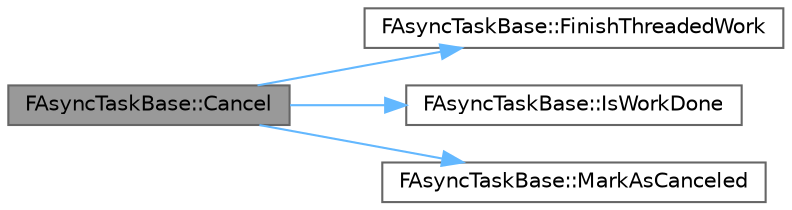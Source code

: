 digraph "FAsyncTaskBase::Cancel"
{
 // INTERACTIVE_SVG=YES
 // LATEX_PDF_SIZE
  bgcolor="transparent";
  edge [fontname=Helvetica,fontsize=10,labelfontname=Helvetica,labelfontsize=10];
  node [fontname=Helvetica,fontsize=10,shape=box,height=0.2,width=0.4];
  rankdir="LR";
  Node1 [id="Node000001",label="FAsyncTaskBase::Cancel",height=0.2,width=0.4,color="gray40", fillcolor="grey60", style="filled", fontcolor="black",tooltip="Cancel the task, if possible."];
  Node1 -> Node2 [id="edge1_Node000001_Node000002",color="steelblue1",style="solid",tooltip=" "];
  Node2 [id="Node000002",label="FAsyncTaskBase::FinishThreadedWork",height=0.2,width=0.4,color="grey40", fillcolor="white", style="filled",URL="$dd/d1f/classFAsyncTaskBase.html#ad90ac42ba4f2cd265373f5b6a57a9da8",tooltip="Triggers the work completion event, only called from a pool thread."];
  Node1 -> Node3 [id="edge2_Node000001_Node000003",color="steelblue1",style="solid",tooltip=" "];
  Node3 [id="Node000003",label="FAsyncTaskBase::IsWorkDone",height=0.2,width=0.4,color="grey40", fillcolor="white", style="filled",URL="$dd/d1f/classFAsyncTaskBase.html#a140dde501ff21c850615f33ba3a3cc13",tooltip="Returns true if the work has completed, false while it's still in progress."];
  Node1 -> Node4 [id="edge3_Node000001_Node000004",color="steelblue1",style="solid",tooltip=" "];
  Node4 [id="Node000004",label="FAsyncTaskBase::MarkAsCanceled",height=0.2,width=0.4,color="grey40", fillcolor="white", style="filled",URL="$dd/d1f/classFAsyncTaskBase.html#ae343cae0fe66b2cd9d19c41085e419ee",tooltip="Mark the task as canceled (i.e."];
}
